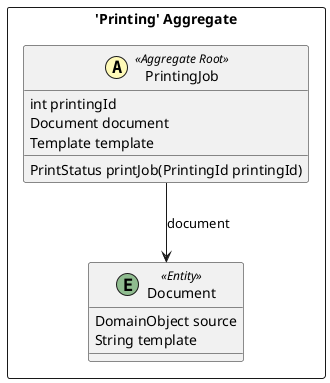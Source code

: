 @startuml

skinparam componentStyle uml2

package "'Printing' Aggregate" <<Rectangle>> {
	class PrintingJob <<(A,#fffab8) Aggregate Root>> {
		int printingId
		Document document
		Template template
		PrintStatus printJob(PrintingId printingId)
	}
	class Document <<(E,DarkSeaGreen) Entity>> {
		DomainObject source
		String template
	}
}
PrintingJob --> Document : document


@enduml
